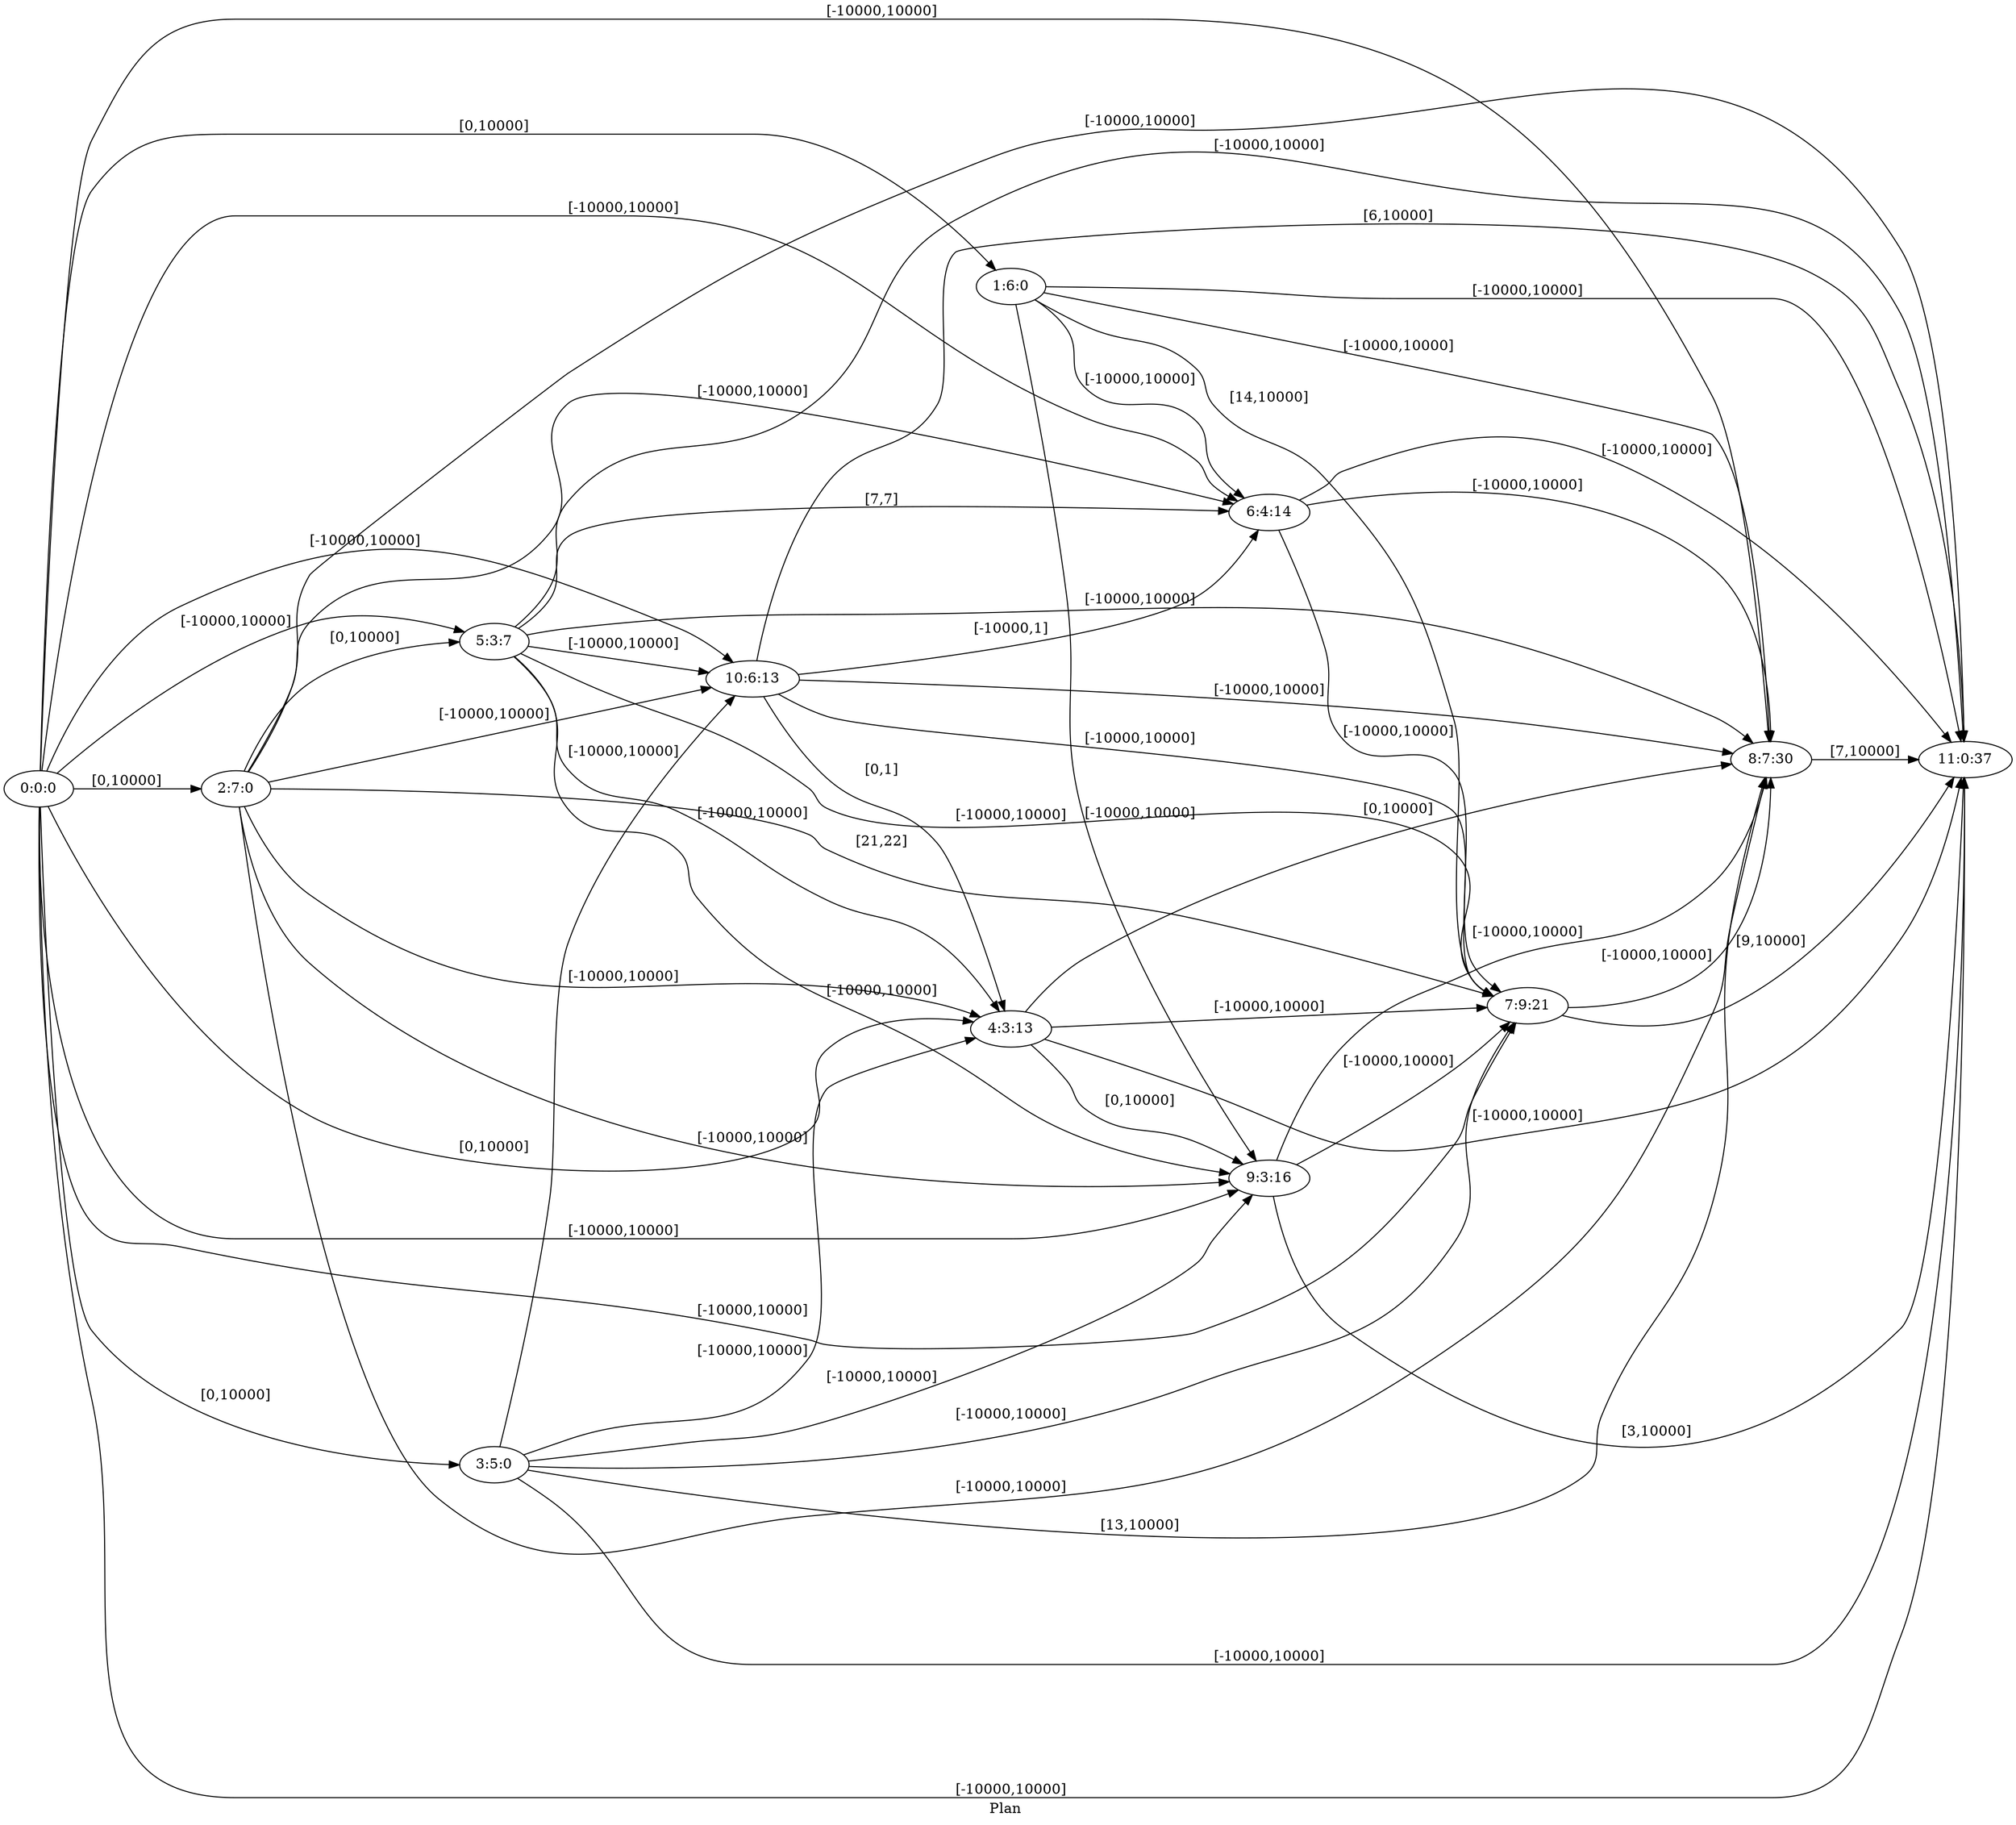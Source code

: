 digraph G {
 rankdir = LR;
 nodesep = .45; 
 size = 30;
label="Plan ";
 fldt = 0.536797;
"0:0:0"->"1:6:0"[ label = "[0,10000]"];
"0:0:0"->"2:7:0"[ label = "[0,10000]"];
"0:0:0"->"3:5:0"[ label = "[0,10000]"];
"0:0:0"->"4:3:13"[ label = "[0,10000]"];
"0:0:0"->"5:3:7"[ label = "[-10000,10000]"];
"0:0:0"->"6:4:14"[ label = "[-10000,10000]"];
"0:0:0"->"7:9:21"[ label = "[-10000,10000]"];
"0:0:0"->"8:7:30"[ label = "[-10000,10000]"];
"0:0:0"->"9:3:16"[ label = "[-10000,10000]"];
"0:0:0"->"10:6:13"[ label = "[-10000,10000]"];
"0:0:0"->"11:0:37"[ label = "[-10000,10000]"];
"1:6:0"->"6:4:14"[ label = "[-10000,10000]"];
"1:6:0"->"7:9:21"[ label = "[14,10000]"];
"1:6:0"->"8:7:30"[ label = "[-10000,10000]"];
"1:6:0"->"9:3:16"[ label = "[-10000,10000]"];
"1:6:0"->"11:0:37"[ label = "[-10000,10000]"];
"2:7:0"->"4:3:13"[ label = "[-10000,10000]"];
"2:7:0"->"5:3:7"[ label = "[0,10000]"];
"2:7:0"->"6:4:14"[ label = "[-10000,10000]"];
"2:7:0"->"7:9:21"[ label = "[21,22]"];
"2:7:0"->"8:7:30"[ label = "[-10000,10000]"];
"2:7:0"->"9:3:16"[ label = "[-10000,10000]"];
"2:7:0"->"10:6:13"[ label = "[-10000,10000]"];
"2:7:0"->"11:0:37"[ label = "[-10000,10000]"];
"3:5:0"->"4:3:13"[ label = "[-10000,10000]"];
"3:5:0"->"7:9:21"[ label = "[-10000,10000]"];
"3:5:0"->"8:7:30"[ label = "[13,10000]"];
"3:5:0"->"9:3:16"[ label = "[-10000,10000]"];
"3:5:0"->"10:6:13"[ label = "[-10000,10000]"];
"3:5:0"->"11:0:37"[ label = "[-10000,10000]"];
"4:3:13"->"7:9:21"[ label = "[-10000,10000]"];
"4:3:13"->"8:7:30"[ label = "[0,10000]"];
"4:3:13"->"9:3:16"[ label = "[0,10000]"];
"4:3:13"->"11:0:37"[ label = "[-10000,10000]"];
"5:3:7"->"4:3:13"[ label = "[-10000,10000]"];
"5:3:7"->"6:4:14"[ label = "[7,7]"];
"5:3:7"->"7:9:21"[ label = "[-10000,10000]"];
"5:3:7"->"8:7:30"[ label = "[-10000,10000]"];
"5:3:7"->"9:3:16"[ label = "[-10000,10000]"];
"5:3:7"->"10:6:13"[ label = "[-10000,10000]"];
"5:3:7"->"11:0:37"[ label = "[-10000,10000]"];
"6:4:14"->"7:9:21"[ label = "[-10000,10000]"];
"6:4:14"->"8:7:30"[ label = "[-10000,10000]"];
"6:4:14"->"11:0:37"[ label = "[-10000,10000]"];
"7:9:21"->"8:7:30"[ label = "[-10000,10000]"];
"7:9:21"->"11:0:37"[ label = "[9,10000]"];
"8:7:30"->"11:0:37"[ label = "[7,10000]"];
"9:3:16"->"7:9:21"[ label = "[-10000,10000]"];
"9:3:16"->"8:7:30"[ label = "[-10000,10000]"];
"9:3:16"->"11:0:37"[ label = "[3,10000]"];
"10:6:13"->"4:3:13"[ label = "[0,1]"];
"10:6:13"->"6:4:14"[ label = "[-10000,1]"];
"10:6:13"->"7:9:21"[ label = "[-10000,10000]"];
"10:6:13"->"8:7:30"[ label = "[-10000,10000]"];
"10:6:13"->"11:0:37"[ label = "[6,10000]"];
}
